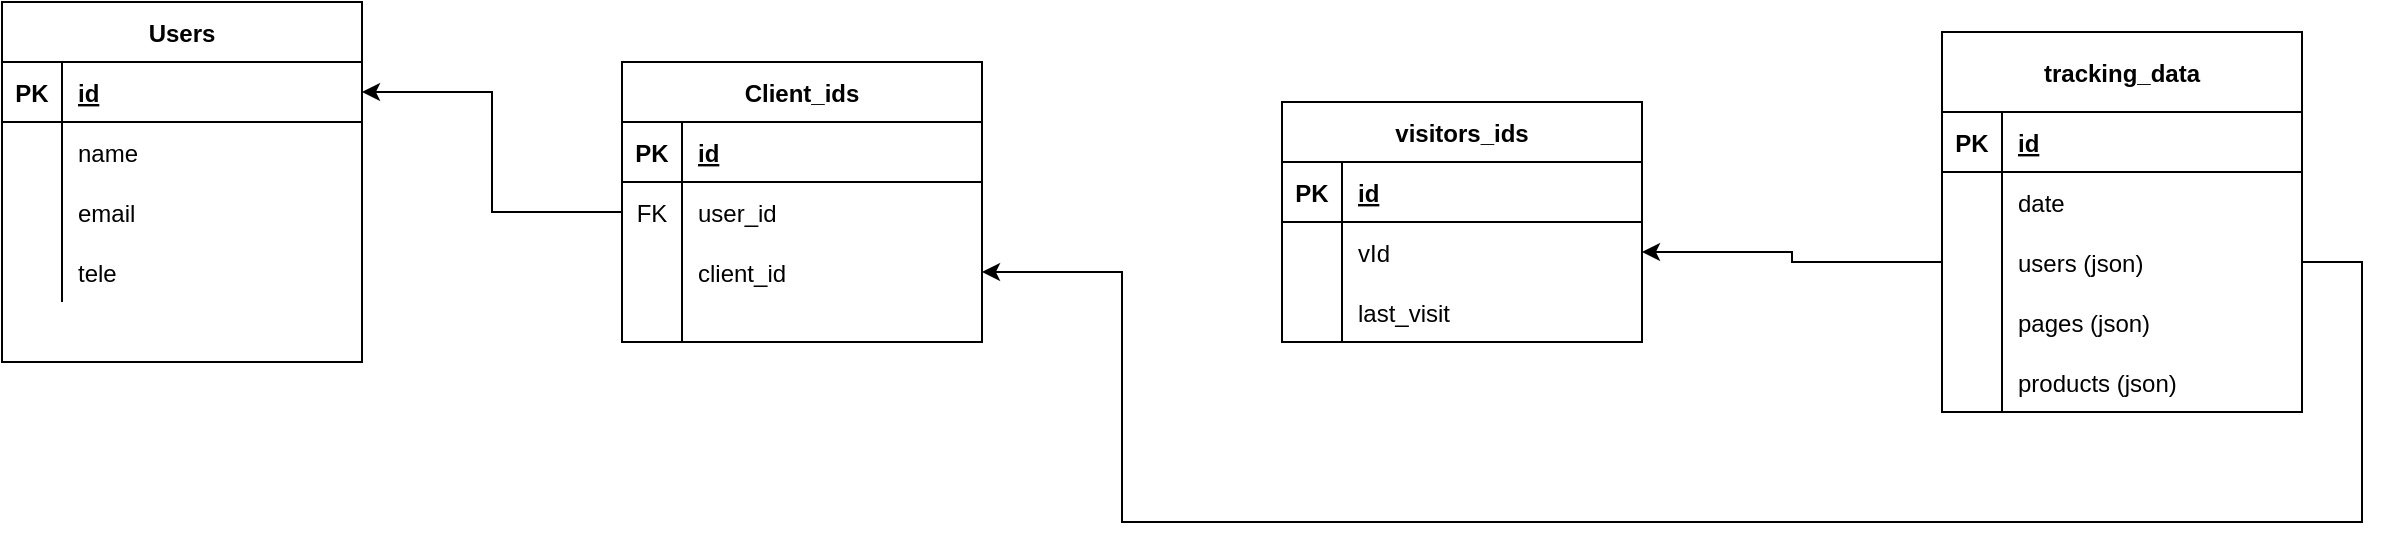 <mxfile version="15.8.6" type="github">
  <diagram id="R2lEEEUBdFMjLlhIrx00" name="Page-1">
    <mxGraphModel dx="2272" dy="882" grid="1" gridSize="10" guides="1" tooltips="1" connect="1" arrows="1" fold="1" page="1" pageScale="1" pageWidth="850" pageHeight="1100" math="0" shadow="0" extFonts="Permanent Marker^https://fonts.googleapis.com/css?family=Permanent+Marker">
      <root>
        <mxCell id="0" />
        <mxCell id="1" parent="0" />
        <mxCell id="LSq5FNeik0EmDOBIDmrg-3" value="Users" style="shape=table;startSize=30;container=1;collapsible=1;childLayout=tableLayout;fixedRows=1;rowLines=0;fontStyle=1;align=center;resizeLast=1;" vertex="1" parent="1">
          <mxGeometry x="-710" y="110" width="180" height="180" as="geometry" />
        </mxCell>
        <mxCell id="LSq5FNeik0EmDOBIDmrg-4" value="" style="shape=partialRectangle;collapsible=0;dropTarget=0;pointerEvents=0;fillColor=none;top=0;left=0;bottom=1;right=0;points=[[0,0.5],[1,0.5]];portConstraint=eastwest;" vertex="1" parent="LSq5FNeik0EmDOBIDmrg-3">
          <mxGeometry y="30" width="180" height="30" as="geometry" />
        </mxCell>
        <mxCell id="LSq5FNeik0EmDOBIDmrg-5" value="PK" style="shape=partialRectangle;connectable=0;fillColor=none;top=0;left=0;bottom=0;right=0;fontStyle=1;overflow=hidden;" vertex="1" parent="LSq5FNeik0EmDOBIDmrg-4">
          <mxGeometry width="30" height="30" as="geometry">
            <mxRectangle width="30" height="30" as="alternateBounds" />
          </mxGeometry>
        </mxCell>
        <mxCell id="LSq5FNeik0EmDOBIDmrg-6" value="id" style="shape=partialRectangle;connectable=0;fillColor=none;top=0;left=0;bottom=0;right=0;align=left;spacingLeft=6;fontStyle=5;overflow=hidden;" vertex="1" parent="LSq5FNeik0EmDOBIDmrg-4">
          <mxGeometry x="30" width="150" height="30" as="geometry">
            <mxRectangle width="150" height="30" as="alternateBounds" />
          </mxGeometry>
        </mxCell>
        <mxCell id="LSq5FNeik0EmDOBIDmrg-7" value="" style="shape=partialRectangle;collapsible=0;dropTarget=0;pointerEvents=0;fillColor=none;top=0;left=0;bottom=0;right=0;points=[[0,0.5],[1,0.5]];portConstraint=eastwest;" vertex="1" parent="LSq5FNeik0EmDOBIDmrg-3">
          <mxGeometry y="60" width="180" height="30" as="geometry" />
        </mxCell>
        <mxCell id="LSq5FNeik0EmDOBIDmrg-8" value="" style="shape=partialRectangle;connectable=0;fillColor=none;top=0;left=0;bottom=0;right=0;editable=1;overflow=hidden;" vertex="1" parent="LSq5FNeik0EmDOBIDmrg-7">
          <mxGeometry width="30" height="30" as="geometry">
            <mxRectangle width="30" height="30" as="alternateBounds" />
          </mxGeometry>
        </mxCell>
        <mxCell id="LSq5FNeik0EmDOBIDmrg-9" value="name" style="shape=partialRectangle;connectable=0;fillColor=none;top=0;left=0;bottom=0;right=0;align=left;spacingLeft=6;overflow=hidden;" vertex="1" parent="LSq5FNeik0EmDOBIDmrg-7">
          <mxGeometry x="30" width="150" height="30" as="geometry">
            <mxRectangle width="150" height="30" as="alternateBounds" />
          </mxGeometry>
        </mxCell>
        <mxCell id="LSq5FNeik0EmDOBIDmrg-10" value="" style="shape=partialRectangle;collapsible=0;dropTarget=0;pointerEvents=0;fillColor=none;top=0;left=0;bottom=0;right=0;points=[[0,0.5],[1,0.5]];portConstraint=eastwest;" vertex="1" parent="LSq5FNeik0EmDOBIDmrg-3">
          <mxGeometry y="90" width="180" height="30" as="geometry" />
        </mxCell>
        <mxCell id="LSq5FNeik0EmDOBIDmrg-11" value="" style="shape=partialRectangle;connectable=0;fillColor=none;top=0;left=0;bottom=0;right=0;editable=1;overflow=hidden;" vertex="1" parent="LSq5FNeik0EmDOBIDmrg-10">
          <mxGeometry width="30" height="30" as="geometry">
            <mxRectangle width="30" height="30" as="alternateBounds" />
          </mxGeometry>
        </mxCell>
        <mxCell id="LSq5FNeik0EmDOBIDmrg-12" value="email" style="shape=partialRectangle;connectable=0;fillColor=none;top=0;left=0;bottom=0;right=0;align=left;spacingLeft=6;overflow=hidden;" vertex="1" parent="LSq5FNeik0EmDOBIDmrg-10">
          <mxGeometry x="30" width="150" height="30" as="geometry">
            <mxRectangle width="150" height="30" as="alternateBounds" />
          </mxGeometry>
        </mxCell>
        <mxCell id="LSq5FNeik0EmDOBIDmrg-13" value="" style="shape=partialRectangle;collapsible=0;dropTarget=0;pointerEvents=0;fillColor=none;top=0;left=0;bottom=0;right=0;points=[[0,0.5],[1,0.5]];portConstraint=eastwest;" vertex="1" parent="LSq5FNeik0EmDOBIDmrg-3">
          <mxGeometry y="120" width="180" height="30" as="geometry" />
        </mxCell>
        <mxCell id="LSq5FNeik0EmDOBIDmrg-14" value="" style="shape=partialRectangle;connectable=0;fillColor=none;top=0;left=0;bottom=0;right=0;editable=1;overflow=hidden;" vertex="1" parent="LSq5FNeik0EmDOBIDmrg-13">
          <mxGeometry width="30" height="30" as="geometry">
            <mxRectangle width="30" height="30" as="alternateBounds" />
          </mxGeometry>
        </mxCell>
        <mxCell id="LSq5FNeik0EmDOBIDmrg-15" value="tele" style="shape=partialRectangle;connectable=0;fillColor=none;top=0;left=0;bottom=0;right=0;align=left;spacingLeft=6;overflow=hidden;" vertex="1" parent="LSq5FNeik0EmDOBIDmrg-13">
          <mxGeometry x="30" width="150" height="30" as="geometry">
            <mxRectangle width="150" height="30" as="alternateBounds" />
          </mxGeometry>
        </mxCell>
        <mxCell id="LSq5FNeik0EmDOBIDmrg-16" value="Client_ids" style="shape=table;startSize=30;container=1;collapsible=1;childLayout=tableLayout;fixedRows=1;rowLines=0;fontStyle=1;align=center;resizeLast=1;" vertex="1" parent="1">
          <mxGeometry x="-400" y="140" width="180" height="140" as="geometry" />
        </mxCell>
        <mxCell id="LSq5FNeik0EmDOBIDmrg-17" value="" style="shape=partialRectangle;collapsible=0;dropTarget=0;pointerEvents=0;fillColor=none;top=0;left=0;bottom=1;right=0;points=[[0,0.5],[1,0.5]];portConstraint=eastwest;" vertex="1" parent="LSq5FNeik0EmDOBIDmrg-16">
          <mxGeometry y="30" width="180" height="30" as="geometry" />
        </mxCell>
        <mxCell id="LSq5FNeik0EmDOBIDmrg-18" value="PK" style="shape=partialRectangle;connectable=0;fillColor=none;top=0;left=0;bottom=0;right=0;fontStyle=1;overflow=hidden;" vertex="1" parent="LSq5FNeik0EmDOBIDmrg-17">
          <mxGeometry width="30" height="30" as="geometry">
            <mxRectangle width="30" height="30" as="alternateBounds" />
          </mxGeometry>
        </mxCell>
        <mxCell id="LSq5FNeik0EmDOBIDmrg-19" value="id" style="shape=partialRectangle;connectable=0;fillColor=none;top=0;left=0;bottom=0;right=0;align=left;spacingLeft=6;fontStyle=5;overflow=hidden;" vertex="1" parent="LSq5FNeik0EmDOBIDmrg-17">
          <mxGeometry x="30" width="150" height="30" as="geometry">
            <mxRectangle width="150" height="30" as="alternateBounds" />
          </mxGeometry>
        </mxCell>
        <mxCell id="LSq5FNeik0EmDOBIDmrg-20" value="" style="shape=partialRectangle;collapsible=0;dropTarget=0;pointerEvents=0;fillColor=none;top=0;left=0;bottom=0;right=0;points=[[0,0.5],[1,0.5]];portConstraint=eastwest;" vertex="1" parent="LSq5FNeik0EmDOBIDmrg-16">
          <mxGeometry y="60" width="180" height="30" as="geometry" />
        </mxCell>
        <mxCell id="LSq5FNeik0EmDOBIDmrg-21" value="FK" style="shape=partialRectangle;connectable=0;fillColor=none;top=0;left=0;bottom=0;right=0;editable=1;overflow=hidden;" vertex="1" parent="LSq5FNeik0EmDOBIDmrg-20">
          <mxGeometry width="30" height="30" as="geometry">
            <mxRectangle width="30" height="30" as="alternateBounds" />
          </mxGeometry>
        </mxCell>
        <mxCell id="LSq5FNeik0EmDOBIDmrg-22" value="user_id" style="shape=partialRectangle;connectable=0;fillColor=none;top=0;left=0;bottom=0;right=0;align=left;spacingLeft=6;overflow=hidden;" vertex="1" parent="LSq5FNeik0EmDOBIDmrg-20">
          <mxGeometry x="30" width="150" height="30" as="geometry">
            <mxRectangle width="150" height="30" as="alternateBounds" />
          </mxGeometry>
        </mxCell>
        <mxCell id="LSq5FNeik0EmDOBIDmrg-23" value="" style="shape=partialRectangle;collapsible=0;dropTarget=0;pointerEvents=0;fillColor=none;top=0;left=0;bottom=0;right=0;points=[[0,0.5],[1,0.5]];portConstraint=eastwest;" vertex="1" parent="LSq5FNeik0EmDOBIDmrg-16">
          <mxGeometry y="90" width="180" height="30" as="geometry" />
        </mxCell>
        <mxCell id="LSq5FNeik0EmDOBIDmrg-24" value="" style="shape=partialRectangle;connectable=0;fillColor=none;top=0;left=0;bottom=0;right=0;editable=1;overflow=hidden;" vertex="1" parent="LSq5FNeik0EmDOBIDmrg-23">
          <mxGeometry width="30" height="30" as="geometry">
            <mxRectangle width="30" height="30" as="alternateBounds" />
          </mxGeometry>
        </mxCell>
        <mxCell id="LSq5FNeik0EmDOBIDmrg-25" value="client_id" style="shape=partialRectangle;connectable=0;fillColor=none;top=0;left=0;bottom=0;right=0;align=left;spacingLeft=6;overflow=hidden;" vertex="1" parent="LSq5FNeik0EmDOBIDmrg-23">
          <mxGeometry x="30" width="150" height="30" as="geometry">
            <mxRectangle width="150" height="30" as="alternateBounds" />
          </mxGeometry>
        </mxCell>
        <mxCell id="LSq5FNeik0EmDOBIDmrg-26" value="" style="shape=partialRectangle;collapsible=0;dropTarget=0;pointerEvents=0;fillColor=none;top=0;left=0;bottom=0;right=0;points=[[0,0.5],[1,0.5]];portConstraint=eastwest;" vertex="1" parent="LSq5FNeik0EmDOBIDmrg-16">
          <mxGeometry y="120" width="180" height="20" as="geometry" />
        </mxCell>
        <mxCell id="LSq5FNeik0EmDOBIDmrg-27" value="" style="shape=partialRectangle;connectable=0;fillColor=none;top=0;left=0;bottom=0;right=0;editable=1;overflow=hidden;" vertex="1" parent="LSq5FNeik0EmDOBIDmrg-26">
          <mxGeometry width="30" height="20" as="geometry">
            <mxRectangle width="30" height="20" as="alternateBounds" />
          </mxGeometry>
        </mxCell>
        <mxCell id="LSq5FNeik0EmDOBIDmrg-28" value="" style="shape=partialRectangle;connectable=0;fillColor=none;top=0;left=0;bottom=0;right=0;align=left;spacingLeft=6;overflow=hidden;" vertex="1" parent="LSq5FNeik0EmDOBIDmrg-26">
          <mxGeometry x="30" width="150" height="20" as="geometry">
            <mxRectangle width="150" height="20" as="alternateBounds" />
          </mxGeometry>
        </mxCell>
        <mxCell id="LSq5FNeik0EmDOBIDmrg-29" style="edgeStyle=orthogonalEdgeStyle;rounded=0;orthogonalLoop=1;jettySize=auto;html=1;exitX=0;exitY=0.5;exitDx=0;exitDy=0;entryX=1;entryY=0.5;entryDx=0;entryDy=0;" edge="1" parent="1" source="LSq5FNeik0EmDOBIDmrg-20" target="LSq5FNeik0EmDOBIDmrg-4">
          <mxGeometry relative="1" as="geometry" />
        </mxCell>
        <mxCell id="LSq5FNeik0EmDOBIDmrg-30" value="visitors_ids" style="shape=table;startSize=30;container=1;collapsible=1;childLayout=tableLayout;fixedRows=1;rowLines=0;fontStyle=1;align=center;resizeLast=1;" vertex="1" parent="1">
          <mxGeometry x="-70" y="160" width="180" height="120" as="geometry" />
        </mxCell>
        <mxCell id="LSq5FNeik0EmDOBIDmrg-31" value="" style="shape=partialRectangle;collapsible=0;dropTarget=0;pointerEvents=0;fillColor=none;top=0;left=0;bottom=1;right=0;points=[[0,0.5],[1,0.5]];portConstraint=eastwest;" vertex="1" parent="LSq5FNeik0EmDOBIDmrg-30">
          <mxGeometry y="30" width="180" height="30" as="geometry" />
        </mxCell>
        <mxCell id="LSq5FNeik0EmDOBIDmrg-32" value="PK" style="shape=partialRectangle;connectable=0;fillColor=none;top=0;left=0;bottom=0;right=0;fontStyle=1;overflow=hidden;" vertex="1" parent="LSq5FNeik0EmDOBIDmrg-31">
          <mxGeometry width="30" height="30" as="geometry">
            <mxRectangle width="30" height="30" as="alternateBounds" />
          </mxGeometry>
        </mxCell>
        <mxCell id="LSq5FNeik0EmDOBIDmrg-33" value="id" style="shape=partialRectangle;connectable=0;fillColor=none;top=0;left=0;bottom=0;right=0;align=left;spacingLeft=6;fontStyle=5;overflow=hidden;" vertex="1" parent="LSq5FNeik0EmDOBIDmrg-31">
          <mxGeometry x="30" width="150" height="30" as="geometry">
            <mxRectangle width="150" height="30" as="alternateBounds" />
          </mxGeometry>
        </mxCell>
        <mxCell id="LSq5FNeik0EmDOBIDmrg-34" value="" style="shape=partialRectangle;collapsible=0;dropTarget=0;pointerEvents=0;fillColor=none;top=0;left=0;bottom=0;right=0;points=[[0,0.5],[1,0.5]];portConstraint=eastwest;" vertex="1" parent="LSq5FNeik0EmDOBIDmrg-30">
          <mxGeometry y="60" width="180" height="30" as="geometry" />
        </mxCell>
        <mxCell id="LSq5FNeik0EmDOBIDmrg-35" value="" style="shape=partialRectangle;connectable=0;fillColor=none;top=0;left=0;bottom=0;right=0;editable=1;overflow=hidden;" vertex="1" parent="LSq5FNeik0EmDOBIDmrg-34">
          <mxGeometry width="30" height="30" as="geometry">
            <mxRectangle width="30" height="30" as="alternateBounds" />
          </mxGeometry>
        </mxCell>
        <mxCell id="LSq5FNeik0EmDOBIDmrg-36" value="vId" style="shape=partialRectangle;connectable=0;fillColor=none;top=0;left=0;bottom=0;right=0;align=left;spacingLeft=6;overflow=hidden;" vertex="1" parent="LSq5FNeik0EmDOBIDmrg-34">
          <mxGeometry x="30" width="150" height="30" as="geometry">
            <mxRectangle width="150" height="30" as="alternateBounds" />
          </mxGeometry>
        </mxCell>
        <mxCell id="LSq5FNeik0EmDOBIDmrg-37" value="" style="shape=partialRectangle;collapsible=0;dropTarget=0;pointerEvents=0;fillColor=none;top=0;left=0;bottom=0;right=0;points=[[0,0.5],[1,0.5]];portConstraint=eastwest;" vertex="1" parent="LSq5FNeik0EmDOBIDmrg-30">
          <mxGeometry y="90" width="180" height="30" as="geometry" />
        </mxCell>
        <mxCell id="LSq5FNeik0EmDOBIDmrg-38" value="" style="shape=partialRectangle;connectable=0;fillColor=none;top=0;left=0;bottom=0;right=0;editable=1;overflow=hidden;" vertex="1" parent="LSq5FNeik0EmDOBIDmrg-37">
          <mxGeometry width="30" height="30" as="geometry">
            <mxRectangle width="30" height="30" as="alternateBounds" />
          </mxGeometry>
        </mxCell>
        <mxCell id="LSq5FNeik0EmDOBIDmrg-39" value="last_visit" style="shape=partialRectangle;connectable=0;fillColor=none;top=0;left=0;bottom=0;right=0;align=left;spacingLeft=6;overflow=hidden;" vertex="1" parent="LSq5FNeik0EmDOBIDmrg-37">
          <mxGeometry x="30" width="150" height="30" as="geometry">
            <mxRectangle width="150" height="30" as="alternateBounds" />
          </mxGeometry>
        </mxCell>
        <mxCell id="LSq5FNeik0EmDOBIDmrg-46" value="tracking_data" style="shape=table;startSize=40;container=1;collapsible=1;childLayout=tableLayout;fixedRows=1;rowLines=0;fontStyle=1;align=center;resizeLast=1;" vertex="1" parent="1">
          <mxGeometry x="260" y="125" width="180" height="190" as="geometry" />
        </mxCell>
        <mxCell id="LSq5FNeik0EmDOBIDmrg-47" value="" style="shape=partialRectangle;collapsible=0;dropTarget=0;pointerEvents=0;fillColor=none;top=0;left=0;bottom=1;right=0;points=[[0,0.5],[1,0.5]];portConstraint=eastwest;" vertex="1" parent="LSq5FNeik0EmDOBIDmrg-46">
          <mxGeometry y="40" width="180" height="30" as="geometry" />
        </mxCell>
        <mxCell id="LSq5FNeik0EmDOBIDmrg-48" value="PK" style="shape=partialRectangle;connectable=0;fillColor=none;top=0;left=0;bottom=0;right=0;fontStyle=1;overflow=hidden;" vertex="1" parent="LSq5FNeik0EmDOBIDmrg-47">
          <mxGeometry width="30" height="30" as="geometry">
            <mxRectangle width="30" height="30" as="alternateBounds" />
          </mxGeometry>
        </mxCell>
        <mxCell id="LSq5FNeik0EmDOBIDmrg-49" value="id" style="shape=partialRectangle;connectable=0;fillColor=none;top=0;left=0;bottom=0;right=0;align=left;spacingLeft=6;fontStyle=5;overflow=hidden;" vertex="1" parent="LSq5FNeik0EmDOBIDmrg-47">
          <mxGeometry x="30" width="150" height="30" as="geometry">
            <mxRectangle width="150" height="30" as="alternateBounds" />
          </mxGeometry>
        </mxCell>
        <mxCell id="LSq5FNeik0EmDOBIDmrg-50" value="" style="shape=partialRectangle;collapsible=0;dropTarget=0;pointerEvents=0;fillColor=none;top=0;left=0;bottom=0;right=0;points=[[0,0.5],[1,0.5]];portConstraint=eastwest;" vertex="1" parent="LSq5FNeik0EmDOBIDmrg-46">
          <mxGeometry y="70" width="180" height="30" as="geometry" />
        </mxCell>
        <mxCell id="LSq5FNeik0EmDOBIDmrg-51" value="" style="shape=partialRectangle;connectable=0;fillColor=none;top=0;left=0;bottom=0;right=0;editable=1;overflow=hidden;" vertex="1" parent="LSq5FNeik0EmDOBIDmrg-50">
          <mxGeometry width="30" height="30" as="geometry">
            <mxRectangle width="30" height="30" as="alternateBounds" />
          </mxGeometry>
        </mxCell>
        <mxCell id="LSq5FNeik0EmDOBIDmrg-52" value="date" style="shape=partialRectangle;connectable=0;fillColor=none;top=0;left=0;bottom=0;right=0;align=left;spacingLeft=6;overflow=hidden;" vertex="1" parent="LSq5FNeik0EmDOBIDmrg-50">
          <mxGeometry x="30" width="150" height="30" as="geometry">
            <mxRectangle width="150" height="30" as="alternateBounds" />
          </mxGeometry>
        </mxCell>
        <mxCell id="LSq5FNeik0EmDOBIDmrg-53" value="" style="shape=partialRectangle;collapsible=0;dropTarget=0;pointerEvents=0;fillColor=none;top=0;left=0;bottom=0;right=0;points=[[0,0.5],[1,0.5]];portConstraint=eastwest;" vertex="1" parent="LSq5FNeik0EmDOBIDmrg-46">
          <mxGeometry y="100" width="180" height="30" as="geometry" />
        </mxCell>
        <mxCell id="LSq5FNeik0EmDOBIDmrg-54" value="" style="shape=partialRectangle;connectable=0;fillColor=none;top=0;left=0;bottom=0;right=0;editable=1;overflow=hidden;" vertex="1" parent="LSq5FNeik0EmDOBIDmrg-53">
          <mxGeometry width="30" height="30" as="geometry">
            <mxRectangle width="30" height="30" as="alternateBounds" />
          </mxGeometry>
        </mxCell>
        <mxCell id="LSq5FNeik0EmDOBIDmrg-55" value="users (json)" style="shape=partialRectangle;connectable=0;fillColor=none;top=0;left=0;bottom=0;right=0;align=left;spacingLeft=6;overflow=hidden;" vertex="1" parent="LSq5FNeik0EmDOBIDmrg-53">
          <mxGeometry x="30" width="150" height="30" as="geometry">
            <mxRectangle width="150" height="30" as="alternateBounds" />
          </mxGeometry>
        </mxCell>
        <mxCell id="LSq5FNeik0EmDOBIDmrg-56" value="" style="shape=partialRectangle;collapsible=0;dropTarget=0;pointerEvents=0;fillColor=none;top=0;left=0;bottom=0;right=0;points=[[0,0.5],[1,0.5]];portConstraint=eastwest;" vertex="1" parent="LSq5FNeik0EmDOBIDmrg-46">
          <mxGeometry y="130" width="180" height="30" as="geometry" />
        </mxCell>
        <mxCell id="LSq5FNeik0EmDOBIDmrg-57" value="" style="shape=partialRectangle;connectable=0;fillColor=none;top=0;left=0;bottom=0;right=0;editable=1;overflow=hidden;" vertex="1" parent="LSq5FNeik0EmDOBIDmrg-56">
          <mxGeometry width="30" height="30" as="geometry">
            <mxRectangle width="30" height="30" as="alternateBounds" />
          </mxGeometry>
        </mxCell>
        <mxCell id="LSq5FNeik0EmDOBIDmrg-58" value="pages (json)" style="shape=partialRectangle;connectable=0;fillColor=none;top=0;left=0;bottom=0;right=0;align=left;spacingLeft=6;overflow=hidden;" vertex="1" parent="LSq5FNeik0EmDOBIDmrg-56">
          <mxGeometry x="30" width="150" height="30" as="geometry">
            <mxRectangle width="150" height="30" as="alternateBounds" />
          </mxGeometry>
        </mxCell>
        <mxCell id="LSq5FNeik0EmDOBIDmrg-88" value="" style="shape=partialRectangle;collapsible=0;dropTarget=0;pointerEvents=0;fillColor=none;top=0;left=0;bottom=0;right=0;points=[[0,0.5],[1,0.5]];portConstraint=eastwest;" vertex="1" parent="LSq5FNeik0EmDOBIDmrg-46">
          <mxGeometry y="160" width="180" height="30" as="geometry" />
        </mxCell>
        <mxCell id="LSq5FNeik0EmDOBIDmrg-89" value="" style="shape=partialRectangle;connectable=0;fillColor=none;top=0;left=0;bottom=0;right=0;fontStyle=0;overflow=hidden;" vertex="1" parent="LSq5FNeik0EmDOBIDmrg-88">
          <mxGeometry width="30" height="30" as="geometry">
            <mxRectangle width="30" height="30" as="alternateBounds" />
          </mxGeometry>
        </mxCell>
        <mxCell id="LSq5FNeik0EmDOBIDmrg-90" value="products (json)" style="shape=partialRectangle;connectable=0;fillColor=none;top=0;left=0;bottom=0;right=0;align=left;spacingLeft=6;fontStyle=0;overflow=hidden;" vertex="1" parent="LSq5FNeik0EmDOBIDmrg-88">
          <mxGeometry x="30" width="150" height="30" as="geometry">
            <mxRectangle width="150" height="30" as="alternateBounds" />
          </mxGeometry>
        </mxCell>
        <mxCell id="LSq5FNeik0EmDOBIDmrg-93" style="edgeStyle=orthogonalEdgeStyle;rounded=0;orthogonalLoop=1;jettySize=auto;html=1;" edge="1" parent="1" source="LSq5FNeik0EmDOBIDmrg-53" target="LSq5FNeik0EmDOBIDmrg-34">
          <mxGeometry relative="1" as="geometry" />
        </mxCell>
        <mxCell id="LSq5FNeik0EmDOBIDmrg-96" style="edgeStyle=orthogonalEdgeStyle;rounded=0;orthogonalLoop=1;jettySize=auto;html=1;" edge="1" parent="1" source="LSq5FNeik0EmDOBIDmrg-53" target="LSq5FNeik0EmDOBIDmrg-23">
          <mxGeometry relative="1" as="geometry">
            <Array as="points">
              <mxPoint x="470" y="240" />
              <mxPoint x="470" y="370" />
              <mxPoint x="-150" y="370" />
              <mxPoint x="-150" y="245" />
            </Array>
          </mxGeometry>
        </mxCell>
      </root>
    </mxGraphModel>
  </diagram>
</mxfile>
